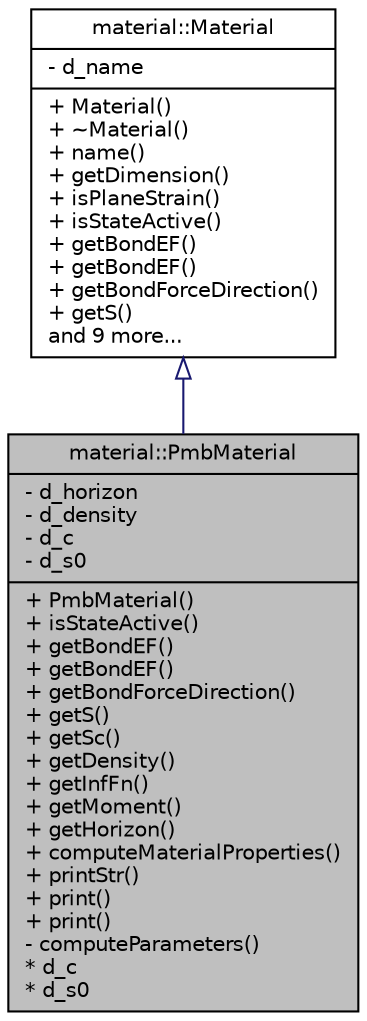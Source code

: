 digraph "material::PmbMaterial"
{
  edge [fontname="Helvetica",fontsize="10",labelfontname="Helvetica",labelfontsize="10"];
  node [fontname="Helvetica",fontsize="10",shape=record];
  Node0 [label="{material::PmbMaterial\n|- d_horizon\l- d_density\l- d_c\l- d_s0\l|+ PmbMaterial()\l+ isStateActive()\l+ getBondEF()\l+ getBondEF()\l+ getBondForceDirection()\l+ getS()\l+ getSc()\l+ getDensity()\l+ getInfFn()\l+ getMoment()\l+ getHorizon()\l+ computeMaterialProperties()\l+ printStr()\l+ print()\l+ print()\l- computeParameters()\l* d_c\l* d_s0\l}",height=0.2,width=0.4,color="black", fillcolor="grey75", style="filled", fontcolor="black"];
  Node1 -> Node0 [dir="back",color="midnightblue",fontsize="10",style="solid",arrowtail="onormal",fontname="Helvetica"];
  Node1 [label="{material::Material\n|- d_name\l|+ Material()\l+ ~Material()\l+ name()\l+ getDimension()\l+ isPlaneStrain()\l+ isStateActive()\l+ getBondEF()\l+ getBondEF()\l+ getBondForceDirection()\l+ getS()\land 9 more...\l}",height=0.2,width=0.4,color="black", fillcolor="white", style="filled",URL="$classmaterial_1_1Material.html",tooltip="Collection of methods and database related to peridynamic material. "];
}

